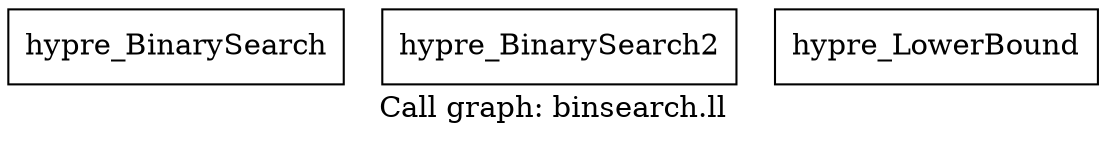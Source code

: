 digraph "Call graph: binsearch.ll" {
	label="Call graph: binsearch.ll";

	Node0x557658efa7c0 [shape=record,label="{hypre_BinarySearch}"];
	Node0x557658efa870 [shape=record,label="{hypre_BinarySearch2}"];
	Node0x557658efa8f0 [shape=record,label="{hypre_LowerBound}"];
}

